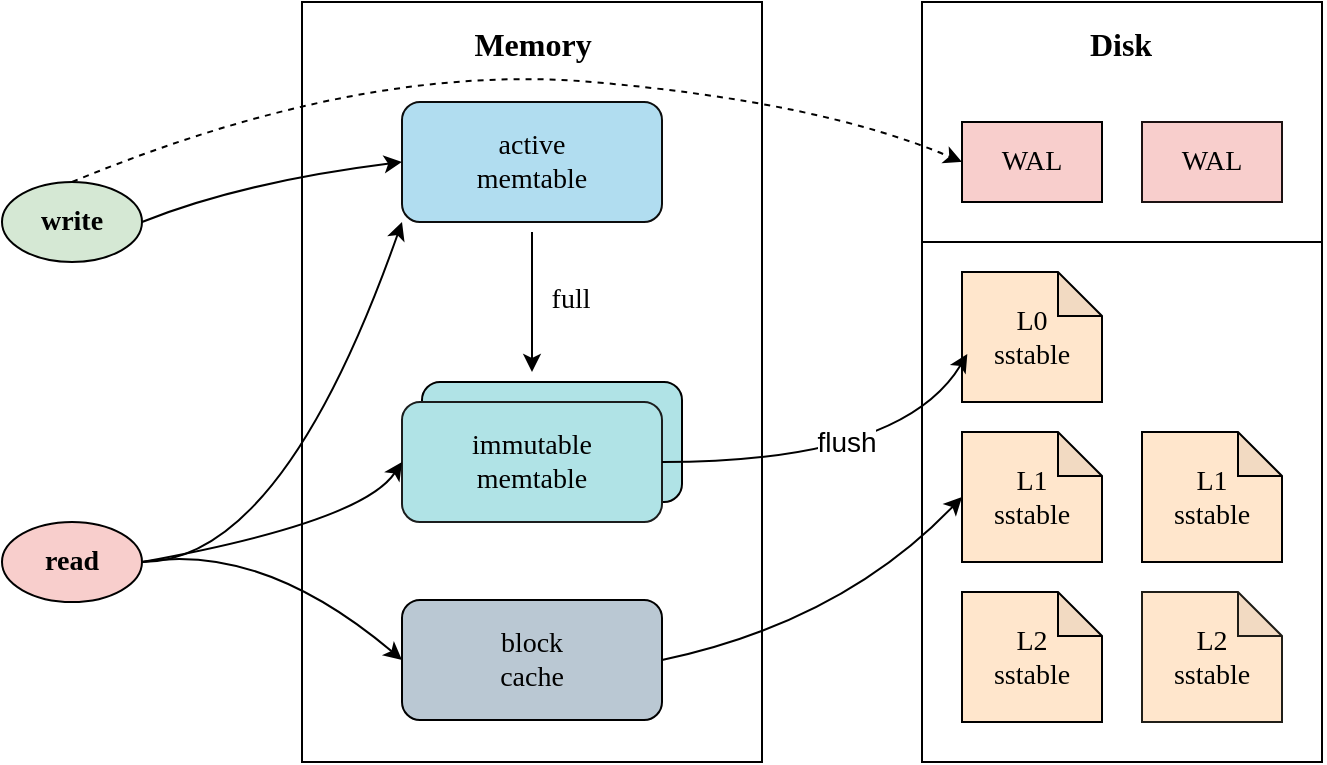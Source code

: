 <mxfile version="21.2.8" type="device">
  <diagram name="Page-1" id="jLfdYMh98YblfBABreyH">
    <mxGraphModel dx="1820" dy="675" grid="1" gridSize="10" guides="1" tooltips="1" connect="1" arrows="1" fold="1" page="1" pageScale="1" pageWidth="827" pageHeight="1169" math="0" shadow="0">
      <root>
        <mxCell id="0" />
        <mxCell id="1" parent="0" />
        <mxCell id="891scLdjcy_5BsDFkiwG-9" value="" style="rounded=0;whiteSpace=wrap;html=1;" vertex="1" parent="1">
          <mxGeometry x="130" y="70" width="230" height="380" as="geometry" />
        </mxCell>
        <mxCell id="891scLdjcy_5BsDFkiwG-1" value="&lt;font size=&quot;1&quot; style=&quot;&quot; face=&quot;Verdana&quot;&gt;&lt;b style=&quot;font-size: 14px;&quot;&gt;write&lt;/b&gt;&lt;/font&gt;" style="ellipse;whiteSpace=wrap;html=1;fillColor=#d5e8d4;strokeColor=#000000;" vertex="1" parent="1">
          <mxGeometry x="-20" y="160" width="70" height="40" as="geometry" />
        </mxCell>
        <mxCell id="891scLdjcy_5BsDFkiwG-5" style="edgeStyle=orthogonalEdgeStyle;rounded=0;orthogonalLoop=1;jettySize=auto;html=1;exitX=0.5;exitY=1;exitDx=0;exitDy=0;" edge="1" parent="1">
          <mxGeometry relative="1" as="geometry">
            <mxPoint x="245" y="255" as="targetPoint" />
            <mxPoint x="245" y="185" as="sourcePoint" />
          </mxGeometry>
        </mxCell>
        <mxCell id="891scLdjcy_5BsDFkiwG-2" value="&lt;font face=&quot;Verdana&quot; style=&quot;font-size: 14px;&quot;&gt;active&lt;br&gt;memtable&lt;/font&gt;" style="rounded=1;whiteSpace=wrap;html=1;fillColor=#b1ddf0;strokeColor=#0c0d0d;" vertex="1" parent="1">
          <mxGeometry x="180" y="120" width="130" height="60" as="geometry" />
        </mxCell>
        <mxCell id="891scLdjcy_5BsDFkiwG-4" value="" style="rounded=1;whiteSpace=wrap;html=1;fillColor=#b0e3e6;strokeColor=#000000;" vertex="1" parent="1">
          <mxGeometry x="190" y="260" width="130" height="60" as="geometry" />
        </mxCell>
        <mxCell id="891scLdjcy_5BsDFkiwG-3" value="&lt;font face=&quot;Verdana&quot; style=&quot;font-size: 14px;&quot;&gt;immutable&lt;br&gt;memtable&lt;/font&gt;" style="rounded=1;whiteSpace=wrap;html=1;fillColor=#b0e3e6;strokeColor=#1b1d1d;" vertex="1" parent="1">
          <mxGeometry x="180" y="270" width="130" height="60" as="geometry" />
        </mxCell>
        <mxCell id="891scLdjcy_5BsDFkiwG-7" value="&lt;font face=&quot;Verdana&quot; style=&quot;font-size: 14px;&quot;&gt;full&lt;/font&gt;" style="text;html=1;align=center;verticalAlign=middle;resizable=0;points=[];autosize=1;strokeColor=none;fillColor=none;" vertex="1" parent="1">
          <mxGeometry x="244" y="204" width="40" height="30" as="geometry" />
        </mxCell>
        <mxCell id="891scLdjcy_5BsDFkiwG-8" value="&lt;font face=&quot;Verdana&quot; style=&quot;font-size: 14px;&quot;&gt;&lt;font style=&quot;font-size: 14px;&quot;&gt;block&lt;br&gt;&lt;/font&gt;cache&lt;/font&gt;" style="rounded=1;whiteSpace=wrap;html=1;fillColor=#bac8d3;strokeColor=#000000;" vertex="1" parent="1">
          <mxGeometry x="180" y="369" width="130" height="60" as="geometry" />
        </mxCell>
        <mxCell id="891scLdjcy_5BsDFkiwG-10" value="&lt;font size=&quot;1&quot; face=&quot;Verdana&quot; style=&quot;&quot;&gt;&lt;b style=&quot;font-size: 16px;&quot;&gt;Memory&lt;/b&gt;&lt;/font&gt;" style="text;html=1;align=center;verticalAlign=middle;resizable=0;points=[];autosize=1;strokeColor=none;fillColor=none;" vertex="1" parent="1">
          <mxGeometry x="195" y="76" width="100" height="30" as="geometry" />
        </mxCell>
        <mxCell id="891scLdjcy_5BsDFkiwG-11" value="&lt;font size=&quot;1&quot; style=&quot;&quot; face=&quot;Verdana&quot;&gt;&lt;b style=&quot;font-size: 14px;&quot;&gt;read&lt;/b&gt;&lt;/font&gt;" style="ellipse;whiteSpace=wrap;html=1;fillColor=#f8cecc;strokeColor=#000000;" vertex="1" parent="1">
          <mxGeometry x="-20" y="330" width="70" height="40" as="geometry" />
        </mxCell>
        <mxCell id="891scLdjcy_5BsDFkiwG-12" value="" style="curved=1;endArrow=classic;html=1;rounded=0;exitX=1;exitY=0.5;exitDx=0;exitDy=0;entryX=0;entryY=0.5;entryDx=0;entryDy=0;" edge="1" parent="1" source="891scLdjcy_5BsDFkiwG-1" target="891scLdjcy_5BsDFkiwG-2">
          <mxGeometry width="50" height="50" relative="1" as="geometry">
            <mxPoint x="390" y="370" as="sourcePoint" />
            <mxPoint x="440" y="320" as="targetPoint" />
            <Array as="points">
              <mxPoint x="100" y="160" />
            </Array>
          </mxGeometry>
        </mxCell>
        <mxCell id="891scLdjcy_5BsDFkiwG-13" value="" style="curved=1;endArrow=classic;html=1;rounded=0;exitX=1;exitY=0.5;exitDx=0;exitDy=0;entryX=0;entryY=1;entryDx=0;entryDy=0;" edge="1" parent="1" source="891scLdjcy_5BsDFkiwG-11" target="891scLdjcy_5BsDFkiwG-2">
          <mxGeometry width="50" height="50" relative="1" as="geometry">
            <mxPoint x="390" y="370" as="sourcePoint" />
            <mxPoint x="440" y="320" as="targetPoint" />
            <Array as="points">
              <mxPoint x="120" y="350" />
            </Array>
          </mxGeometry>
        </mxCell>
        <mxCell id="891scLdjcy_5BsDFkiwG-14" value="" style="curved=1;endArrow=classic;html=1;rounded=0;exitX=1;exitY=0.5;exitDx=0;exitDy=0;entryX=0;entryY=0.5;entryDx=0;entryDy=0;" edge="1" parent="1" source="891scLdjcy_5BsDFkiwG-11" target="891scLdjcy_5BsDFkiwG-3">
          <mxGeometry width="50" height="50" relative="1" as="geometry">
            <mxPoint x="390" y="370" as="sourcePoint" />
            <mxPoint x="440" y="320" as="targetPoint" />
            <Array as="points">
              <mxPoint x="160" y="330" />
            </Array>
          </mxGeometry>
        </mxCell>
        <mxCell id="891scLdjcy_5BsDFkiwG-15" value="" style="curved=1;endArrow=classic;html=1;rounded=0;exitX=1;exitY=0.5;exitDx=0;exitDy=0;entryX=0;entryY=0.5;entryDx=0;entryDy=0;" edge="1" parent="1" source="891scLdjcy_5BsDFkiwG-11" target="891scLdjcy_5BsDFkiwG-8">
          <mxGeometry width="50" height="50" relative="1" as="geometry">
            <mxPoint x="390" y="370" as="sourcePoint" />
            <mxPoint x="440" y="320" as="targetPoint" />
            <Array as="points">
              <mxPoint x="110" y="340" />
            </Array>
          </mxGeometry>
        </mxCell>
        <mxCell id="891scLdjcy_5BsDFkiwG-16" value="" style="rounded=0;whiteSpace=wrap;html=1;" vertex="1" parent="1">
          <mxGeometry x="440" y="70" width="200" height="380" as="geometry" />
        </mxCell>
        <mxCell id="891scLdjcy_5BsDFkiwG-17" value="&lt;font size=&quot;1&quot; face=&quot;Verdana&quot; style=&quot;&quot;&gt;&lt;b style=&quot;font-size: 16px;&quot;&gt;Disk&lt;/b&gt;&lt;/font&gt;" style="text;html=1;align=center;verticalAlign=middle;resizable=0;points=[];autosize=1;strokeColor=none;fillColor=none;" vertex="1" parent="1">
          <mxGeometry x="509" y="76" width="60" height="30" as="geometry" />
        </mxCell>
        <mxCell id="891scLdjcy_5BsDFkiwG-18" value="" style="endArrow=none;html=1;rounded=0;" edge="1" parent="1">
          <mxGeometry width="50" height="50" relative="1" as="geometry">
            <mxPoint x="440" y="190" as="sourcePoint" />
            <mxPoint x="640" y="190" as="targetPoint" />
          </mxGeometry>
        </mxCell>
        <mxCell id="891scLdjcy_5BsDFkiwG-20" value="&lt;font style=&quot;font-size: 14px;&quot; face=&quot;Verdana&quot;&gt;WAL&lt;/font&gt;" style="rounded=0;whiteSpace=wrap;html=1;fillColor=#f8cecc;strokeColor=#000000;" vertex="1" parent="1">
          <mxGeometry x="460" y="130" width="70" height="40" as="geometry" />
        </mxCell>
        <mxCell id="891scLdjcy_5BsDFkiwG-21" value="&lt;font style=&quot;font-size: 14px;&quot; face=&quot;Verdana&quot;&gt;WAL&lt;/font&gt;" style="rounded=0;whiteSpace=wrap;html=1;fillColor=#f8cecc;strokeColor=#1c1212;" vertex="1" parent="1">
          <mxGeometry x="550" y="130" width="70" height="40" as="geometry" />
        </mxCell>
        <mxCell id="891scLdjcy_5BsDFkiwG-22" value="&lt;font face=&quot;Verdana&quot; style=&quot;font-size: 14px;&quot;&gt;L0&lt;br&gt;sstable&lt;/font&gt;" style="shape=note;whiteSpace=wrap;html=1;backgroundOutline=1;darkOpacity=0.05;size=22;fillColor=#ffe6cc;strokeColor=#000000;" vertex="1" parent="1">
          <mxGeometry x="460" y="205" width="70" height="65" as="geometry" />
        </mxCell>
        <mxCell id="891scLdjcy_5BsDFkiwG-23" value="&lt;font face=&quot;Verdana&quot; style=&quot;font-size: 14px;&quot;&gt;L1&lt;br&gt;sstable&lt;/font&gt;" style="shape=note;whiteSpace=wrap;html=1;backgroundOutline=1;darkOpacity=0.05;size=22;fillColor=#ffe6cc;strokeColor=#000000;" vertex="1" parent="1">
          <mxGeometry x="460" y="285" width="70" height="65" as="geometry" />
        </mxCell>
        <mxCell id="891scLdjcy_5BsDFkiwG-24" value="&lt;font face=&quot;Verdana&quot; style=&quot;font-size: 14px;&quot;&gt;L1&lt;br&gt;sstable&lt;/font&gt;" style="shape=note;whiteSpace=wrap;html=1;backgroundOutline=1;darkOpacity=0.05;size=22;fillColor=#ffe6cc;strokeColor=#000000;" vertex="1" parent="1">
          <mxGeometry x="550" y="285" width="70" height="65" as="geometry" />
        </mxCell>
        <mxCell id="891scLdjcy_5BsDFkiwG-25" value="&lt;font face=&quot;Verdana&quot; style=&quot;font-size: 14px;&quot;&gt;L2&lt;br&gt;sstable&lt;/font&gt;" style="shape=note;whiteSpace=wrap;html=1;backgroundOutline=1;darkOpacity=0.05;size=22;fillColor=#ffe6cc;strokeColor=#000000;" vertex="1" parent="1">
          <mxGeometry x="460" y="365" width="70" height="65" as="geometry" />
        </mxCell>
        <mxCell id="891scLdjcy_5BsDFkiwG-26" value="&lt;font face=&quot;Verdana&quot; style=&quot;font-size: 14px;&quot;&gt;L2&lt;br&gt;sstable&lt;/font&gt;" style="shape=note;whiteSpace=wrap;html=1;backgroundOutline=1;darkOpacity=0.05;size=22;fillColor=#ffe6cc;strokeColor=#201e18;" vertex="1" parent="1">
          <mxGeometry x="550" y="365" width="70" height="65" as="geometry" />
        </mxCell>
        <mxCell id="891scLdjcy_5BsDFkiwG-27" value="" style="curved=1;endArrow=classic;html=1;rounded=0;exitX=0.5;exitY=0;exitDx=0;exitDy=0;entryX=0;entryY=0.5;entryDx=0;entryDy=0;dashed=1;" edge="1" parent="1" source="891scLdjcy_5BsDFkiwG-1" target="891scLdjcy_5BsDFkiwG-20">
          <mxGeometry width="50" height="50" relative="1" as="geometry">
            <mxPoint x="390" y="360" as="sourcePoint" />
            <mxPoint x="440" y="310" as="targetPoint" />
            <Array as="points">
              <mxPoint x="160" y="100" />
              <mxPoint x="390" y="120" />
            </Array>
          </mxGeometry>
        </mxCell>
        <mxCell id="891scLdjcy_5BsDFkiwG-28" value="" style="curved=1;endArrow=classic;html=1;rounded=0;exitX=1;exitY=0.5;exitDx=0;exitDy=0;entryX=0.038;entryY=0.631;entryDx=0;entryDy=0;entryPerimeter=0;" edge="1" parent="1" source="891scLdjcy_5BsDFkiwG-3" target="891scLdjcy_5BsDFkiwG-22">
          <mxGeometry width="50" height="50" relative="1" as="geometry">
            <mxPoint x="390" y="360" as="sourcePoint" />
            <mxPoint x="440" y="310" as="targetPoint" />
            <Array as="points">
              <mxPoint x="430" y="300" />
            </Array>
          </mxGeometry>
        </mxCell>
        <mxCell id="891scLdjcy_5BsDFkiwG-29" value="&lt;font style=&quot;font-size: 14px;&quot;&gt;flush&lt;/font&gt;" style="edgeLabel;html=1;align=center;verticalAlign=middle;resizable=0;points=[];" vertex="1" connectable="0" parent="891scLdjcy_5BsDFkiwG-28">
          <mxGeometry x="-0.002" y="10" relative="1" as="geometry">
            <mxPoint as="offset" />
          </mxGeometry>
        </mxCell>
        <mxCell id="891scLdjcy_5BsDFkiwG-30" value="" style="curved=1;endArrow=classic;html=1;rounded=0;exitX=1;exitY=0.5;exitDx=0;exitDy=0;entryX=0;entryY=0.5;entryDx=0;entryDy=0;entryPerimeter=0;" edge="1" parent="1" source="891scLdjcy_5BsDFkiwG-8" target="891scLdjcy_5BsDFkiwG-23">
          <mxGeometry width="50" height="50" relative="1" as="geometry">
            <mxPoint x="390" y="350" as="sourcePoint" />
            <mxPoint x="440" y="300" as="targetPoint" />
            <Array as="points">
              <mxPoint x="400" y="380" />
            </Array>
          </mxGeometry>
        </mxCell>
      </root>
    </mxGraphModel>
  </diagram>
</mxfile>
